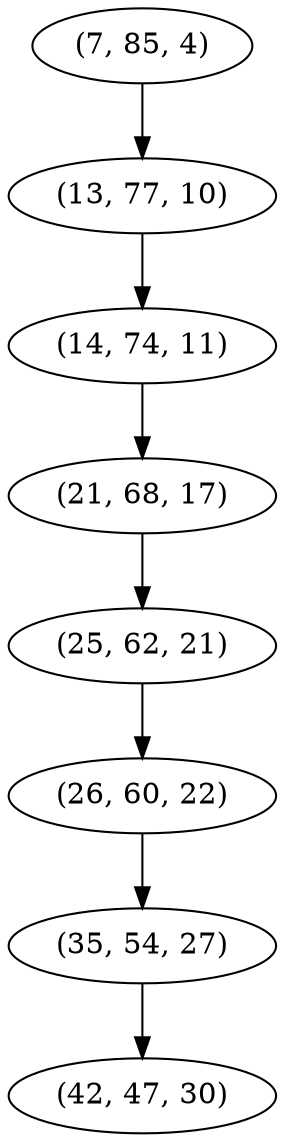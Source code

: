 digraph tree {
    "(7, 85, 4)";
    "(13, 77, 10)";
    "(14, 74, 11)";
    "(21, 68, 17)";
    "(25, 62, 21)";
    "(26, 60, 22)";
    "(35, 54, 27)";
    "(42, 47, 30)";
    "(7, 85, 4)" -> "(13, 77, 10)";
    "(13, 77, 10)" -> "(14, 74, 11)";
    "(14, 74, 11)" -> "(21, 68, 17)";
    "(21, 68, 17)" -> "(25, 62, 21)";
    "(25, 62, 21)" -> "(26, 60, 22)";
    "(26, 60, 22)" -> "(35, 54, 27)";
    "(35, 54, 27)" -> "(42, 47, 30)";
}
